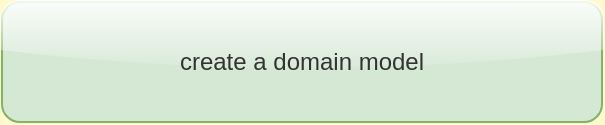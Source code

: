 <mxfile>
  <diagram id="CJG" name="In progress">
    <mxGraphModel dx="0" dy="0" background="#FFFACD" grid="0" gridSize="10" guides="1" tooltips="1" connect="1" arrows="1" fold="1" page="1" pageScale="1" pageWidth="1169" pageHeight="827" math="0" shadow="0">
      <root>
        <mxCell id="page_root_CJG" parent="CJG"/>
        <mxCell id="node_root_CJG" parent="page_root_CJG"/>
        <mxCell id="CJG-2" value="create a domain model" style="whiteSpace=wrap;html=1;rounded=1;glass=1;fillColor=#d5e8d4;strokeColor=#82b366;fontColor=#333333" vertex="1" parent="node_root_CJG">
          <mxGeometry x="10" y="10" width="300" height="60" as="geometry"/>
        </mxCell>
      </root>
    </mxGraphModel>
  </diagram>
  <diagram id="O1V" name="To Do">
    <mxGraphModel dx="0" dy="0" background="#FFFACD" grid="0" gridSize="10" guides="1" tooltips="1" connect="1" arrows="1" fold="1" page="1" pageScale="1" pageWidth="1169" pageHeight="827" math="0" shadow="0">
      <root>
        <mxCell id="page_root_O1V" parent="O1V"/>
        <mxCell id="node_root_O1V" parent="page_root_O1V"/>
      </root>
    </mxGraphModel>
  </diagram>
  <diagram id="EnY" name="Done">
    <mxGraphModel dx="0" dy="0" background="#FFFACD" grid="0" gridSize="10" guides="1" tooltips="1" connect="1" arrows="1" fold="1" page="1" pageScale="1" pageWidth="1169" pageHeight="827" math="0" shadow="0">
      <root>
        <mxCell id="page_root_EnY" parent="EnY"/>
        <mxCell id="node_root_EnY" parent="page_root_EnY"/>
      </root>
    </mxGraphModel>
  </diagram>
</mxfile>